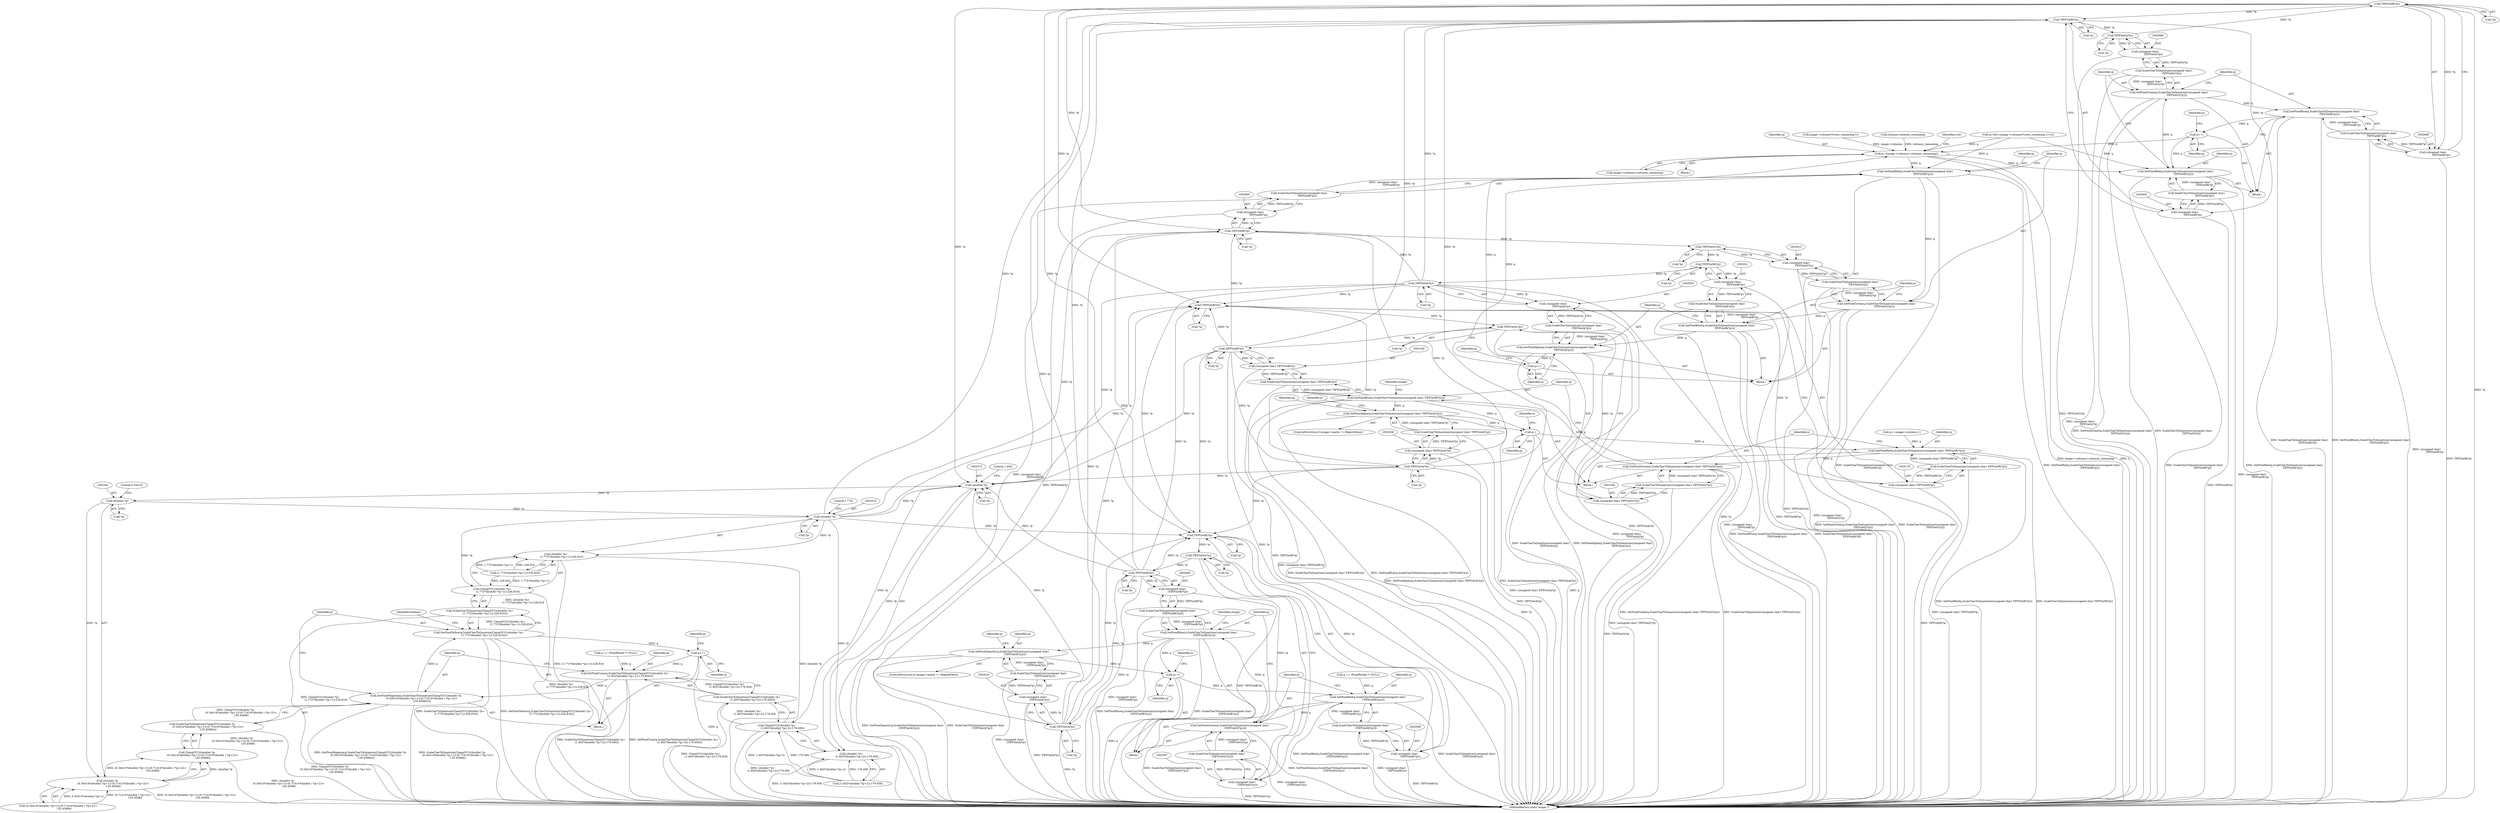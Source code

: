 digraph "0_ImageMagick_58cf5bf4fade82e3b510e8f3463a967278a3e410_0@pointer" {
"1002969" [label="(Call,TIFFGetB(*p))"];
"1002961" [label="(Call,TIFFGetG(*p))"];
"1002953" [label="(Call,TIFFGetR(*p))"];
"1003195" [label="(Call,TIFFGetB(*p))"];
"1003187" [label="(Call,TIFFGetG(*p))"];
"1003179" [label="(Call,TIFFGetR(*p))"];
"1002418" [label="(Call,(double) *p)"];
"1002390" [label="(Call,(double) *p)"];
"1002371" [label="(Call,(double) *p)"];
"1002969" [label="(Call,TIFFGetB(*p))"];
"1002620" [label="(Call,TIFFGetA(*p))"];
"1002606" [label="(Call,TIFFGetB(*p))"];
"1002598" [label="(Call,TIFFGetG(*p))"];
"1002590" [label="(Call,TIFFGetR(*p))"];
"1002930" [label="(Call,TIFFGetA(*p))"];
"1002922" [label="(Call,TIFFGetB(*p))"];
"1002914" [label="(Call,TIFFGetG(*p))"];
"1002906" [label="(Call,TIFFGetR(*p))"];
"1003209" [label="(Call,TIFFGetA(*p))"];
"1002369" [label="(Call,ClampYCC((double) *p+\n              (1.402*(double) *(p+2))-179.456))"];
"1002368" [label="(Call,ScaleCharToQuantum(ClampYCC((double) *p+\n              (1.402*(double) *(p+2))-179.456)))"];
"1002366" [label="(Call,SetPixelCyan(q,ScaleCharToQuantum(ClampYCC((double) *p+\n              (1.402*(double) *(p+2))-179.456))))"];
"1002385" [label="(Call,SetPixelMagenta(q,ScaleCharToQuantum(ClampYCC((double) *p-\n              (0.34414*(double) *(p+1))-(0.71414*(double ) *(p+2))+\n              135.45984))))"];
"1002413" [label="(Call,SetPixelYellow(q,ScaleCharToQuantum(ClampYCC((double) *p+\n              (1.772*(double) *(p+1))-226.816))))"];
"1002443" [label="(Call,q++)"];
"1002370" [label="(Call,(double) *p+\n              (1.402*(double) *(p+2))-179.456)"];
"1002389" [label="(Call,(double) *p-\n              (0.34414*(double) *(p+1))-(0.71414*(double ) *(p+2))+\n              135.45984)"];
"1002388" [label="(Call,ClampYCC((double) *p-\n              (0.34414*(double) *(p+1))-(0.71414*(double ) *(p+2))+\n              135.45984))"];
"1002387" [label="(Call,ScaleCharToQuantum(ClampYCC((double) *p-\n              (0.34414*(double) *(p+1))-(0.71414*(double ) *(p+2))+\n              135.45984)))"];
"1002416" [label="(Call,ClampYCC((double) *p+\n              (1.772*(double) *(p+1))-226.816))"];
"1002415" [label="(Call,ScaleCharToQuantum(ClampYCC((double) *p+\n              (1.772*(double) *(p+1))-226.816)))"];
"1002417" [label="(Call,(double) *p+\n              (1.772*(double) *(p+1))-226.816)"];
"1002588" [label="(Call,(unsigned char)\n              (TIFFGetR(*p)))"];
"1002587" [label="(Call,ScaleCharToQuantum((unsigned char)\n              (TIFFGetR(*p))))"];
"1002585" [label="(Call,SetPixelRed(q,ScaleCharToQuantum((unsigned char)\n              (TIFFGetR(*p)))))"];
"1002593" [label="(Call,SetPixelGreen(q,ScaleCharToQuantum((unsigned char)\n              (TIFFGetG(*p)))))"];
"1002601" [label="(Call,SetPixelBlue(q,ScaleCharToQuantum((unsigned char)\n              (TIFFGetB(*p)))))"];
"1002615" [label="(Call,SetPixelOpacity(q,ScaleCharToQuantum((unsigned char)\n                (TIFFGetA(*p)))))"];
"1002625" [label="(Call,q++)"];
"1002596" [label="(Call,(unsigned char)\n              (TIFFGetG(*p)))"];
"1002595" [label="(Call,ScaleCharToQuantum((unsigned char)\n              (TIFFGetG(*p))))"];
"1002604" [label="(Call,(unsigned char)\n              (TIFFGetB(*p)))"];
"1002603" [label="(Call,ScaleCharToQuantum((unsigned char)\n              (TIFFGetB(*p))))"];
"1002618" [label="(Call,(unsigned char)\n                (TIFFGetA(*p)))"];
"1002617" [label="(Call,ScaleCharToQuantum((unsigned char)\n                (TIFFGetA(*p))))"];
"1002904" [label="(Call,(unsigned char)\n                    TIFFGetR(*p))"];
"1002903" [label="(Call,ScaleCharToQuantum((unsigned char)\n                    TIFFGetR(*p)))"];
"1002901" [label="(Call,SetPixelRed(q,ScaleCharToQuantum((unsigned char)\n                    TIFFGetR(*p))))"];
"1002909" [label="(Call,SetPixelGreen(q,ScaleCharToQuantum((unsigned char)\n                    TIFFGetG(*p))))"];
"1002917" [label="(Call,SetPixelBlue(q,ScaleCharToQuantum((unsigned char)\n                    TIFFGetB(*p))))"];
"1002925" [label="(Call,SetPixelAlpha(q,ScaleCharToQuantum((unsigned char)\n                    TIFFGetA(*p))))"];
"1002933" [label="(Call,q++)"];
"1002981" [label="(Call,q-=(image->columns+columns_remaining))"];
"1002948" [label="(Call,SetPixelRed(q,ScaleCharToQuantum((unsigned char)\n                    TIFFGetR(*p))))"];
"1002956" [label="(Call,SetPixelGreen(q,ScaleCharToQuantum((unsigned char)\n                    TIFFGetG(*p))))"];
"1002964" [label="(Call,SetPixelBlue(q,ScaleCharToQuantum((unsigned char)\n                    TIFFGetB(*p))))"];
"1002972" [label="(Call,q++)"];
"1002912" [label="(Call,(unsigned char)\n                    TIFFGetG(*p))"];
"1002911" [label="(Call,ScaleCharToQuantum((unsigned char)\n                    TIFFGetG(*p)))"];
"1002920" [label="(Call,(unsigned char)\n                    TIFFGetB(*p))"];
"1002919" [label="(Call,ScaleCharToQuantum((unsigned char)\n                    TIFFGetB(*p)))"];
"1002928" [label="(Call,(unsigned char)\n                    TIFFGetA(*p))"];
"1002927" [label="(Call,ScaleCharToQuantum((unsigned char)\n                    TIFFGetA(*p)))"];
"1002951" [label="(Call,(unsigned char)\n                    TIFFGetR(*p))"];
"1002950" [label="(Call,ScaleCharToQuantum((unsigned char)\n                    TIFFGetR(*p)))"];
"1002959" [label="(Call,(unsigned char)\n                    TIFFGetG(*p))"];
"1002958" [label="(Call,ScaleCharToQuantum((unsigned char)\n                    TIFFGetG(*p)))"];
"1002967" [label="(Call,(unsigned char)\n                    TIFFGetB(*p))"];
"1002966" [label="(Call,ScaleCharToQuantum((unsigned char)\n                    TIFFGetB(*p)))"];
"1003177" [label="(Call,(unsigned char) TIFFGetR(*p))"];
"1003176" [label="(Call,ScaleCharToQuantum((unsigned char) TIFFGetR(*p)))"];
"1003174" [label="(Call,SetPixelRed(q,ScaleCharToQuantum((unsigned char) TIFFGetR(*p))))"];
"1003182" [label="(Call,SetPixelGreen(q,ScaleCharToQuantum((unsigned char) TIFFGetG(*p))))"];
"1003190" [label="(Call,SetPixelBlue(q,ScaleCharToQuantum((unsigned char) TIFFGetB(*p))))"];
"1003204" [label="(Call,SetPixelAlpha(q,ScaleCharToQuantum((unsigned char) TIFFGetA(*p))))"];
"1003214" [label="(Call,q--)"];
"1003185" [label="(Call,(unsigned char) TIFFGetG(*p))"];
"1003184" [label="(Call,ScaleCharToQuantum((unsigned char) TIFFGetG(*p)))"];
"1003193" [label="(Call,(unsigned char) TIFFGetB(*p))"];
"1003192" [label="(Call,ScaleCharToQuantum((unsigned char) TIFFGetB(*p)))"];
"1003207" [label="(Call,(unsigned char) TIFFGetA(*p))"];
"1003206" [label="(Call,ScaleCharToQuantum((unsigned char) TIFFGetA(*p)))"];
"1002377" [label="(Literal,1.402)"];
"1003176" [label="(Call,ScaleCharToQuantum((unsigned char) TIFFGetR(*p)))"];
"1002620" [label="(Call,TIFFGetA(*p))"];
"1002950" [label="(Call,ScaleCharToQuantum((unsigned char)\n                    TIFFGetR(*p)))"];
"1002599" [label="(Call,*p)"];
"1003172" [label="(Identifier,x)"];
"1002954" [label="(Call,*p)"];
"1003179" [label="(Call,TIFFGetR(*p))"];
"1002964" [label="(Call,SetPixelBlue(q,ScaleCharToQuantum((unsigned char)\n                    TIFFGetB(*p))))"];
"1002625" [label="(Call,q++)"];
"1002931" [label="(Call,*p)"];
"1003174" [label="(Call,SetPixelRed(q,ScaleCharToQuantum((unsigned char) TIFFGetR(*p))))"];
"1003196" [label="(Call,*p)"];
"1002586" [label="(Identifier,q)"];
"1002371" [label="(Call,(double) *p)"];
"1002902" [label="(Identifier,q)"];
"1002424" [label="(Literal,1.772)"];
"1002603" [label="(Call,ScaleCharToQuantum((unsigned char)\n              (TIFFGetB(*p))))"];
"1002930" [label="(Call,TIFFGetA(*p))"];
"1002867" [label="(Call,image->columns*(rows_remaining-1))"];
"1002416" [label="(Call,ClampYCC((double) *p+\n              (1.772*(double) *(p+1))-226.816))"];
"1002370" [label="(Call,(double) *p+\n              (1.402*(double) *(p+2))-179.456)"];
"1003173" [label="(Block,)"];
"1002926" [label="(Identifier,q)"];
"1002966" [label="(Call,ScaleCharToQuantum((unsigned char)\n                    TIFFGetB(*p)))"];
"1002983" [label="(Call,image->columns+columns_remaining)"];
"1003182" [label="(Call,SetPixelGreen(q,ScaleCharToQuantum((unsigned char) TIFFGetG(*p))))"];
"1002593" [label="(Call,SetPixelGreen(q,ScaleCharToQuantum((unsigned char)\n              (TIFFGetG(*p)))))"];
"1002444" [label="(Identifier,q)"];
"1002368" [label="(Call,ScaleCharToQuantum(ClampYCC((double) *p+\n              (1.402*(double) *(p+2))-179.456)))"];
"1002959" [label="(Call,(unsigned char)\n                    TIFFGetG(*p))"];
"1002900" [label="(Block,)"];
"1002392" [label="(Call,*p)"];
"1002609" [label="(ControlStructure,if (image->matte != MagickFalse))"];
"1002934" [label="(Identifier,q)"];
"1002394" [label="(Call,(0.34414*(double) *(p+1))-(0.71414*(double ) *(p+2))+\n              135.45984)"];
"1003190" [label="(Call,SetPixelBlue(q,ScaleCharToQuantum((unsigned char) TIFFGetB(*p))))"];
"1002951" [label="(Call,(unsigned char)\n                    TIFFGetR(*p))"];
"1002612" [label="(Identifier,image)"];
"1002910" [label="(Identifier,q)"];
"1002920" [label="(Call,(unsigned char)\n                    TIFFGetB(*p))"];
"1002595" [label="(Call,ScaleCharToQuantum((unsigned char)\n              (TIFFGetG(*p))))"];
"1002414" [label="(Identifier,q)"];
"1002953" [label="(Call,TIFFGetR(*p))"];
"1003204" [label="(Call,SetPixelAlpha(q,ScaleCharToQuantum((unsigned char) TIFFGetA(*p))))"];
"1002373" [label="(Call,*p)"];
"1002975" [label="(Identifier,p)"];
"1002962" [label="(Call,*p)"];
"1002604" [label="(Call,(unsigned char)\n              (TIFFGetB(*p)))"];
"1002601" [label="(Call,SetPixelBlue(q,ScaleCharToQuantum((unsigned char)\n              (TIFFGetB(*p)))))"];
"1002948" [label="(Call,SetPixelRed(q,ScaleCharToQuantum((unsigned char)\n                    TIFFGetR(*p))))"];
"1003215" [label="(Identifier,q)"];
"1002927" [label="(Call,ScaleCharToQuantum((unsigned char)\n                    TIFFGetA(*p)))"];
"1002961" [label="(Call,TIFFGetG(*p))"];
"1002388" [label="(Call,ClampYCC((double) *p-\n              (0.34414*(double) *(p+1))-(0.71414*(double ) *(p+2))+\n              135.45984))"];
"1002366" [label="(Call,SetPixelCyan(q,ScaleCharToQuantum(ClampYCC((double) *p+\n              (1.402*(double) *(p+2))-179.456))))"];
"1002417" [label="(Call,(double) *p+\n              (1.772*(double) *(p+1))-226.816)"];
"1003183" [label="(Identifier,q)"];
"1003213" [label="(Identifier,p)"];
"1002443" [label="(Call,q++)"];
"1002434" [label="(Identifier,indexes)"];
"1003192" [label="(Call,ScaleCharToQuantum((unsigned char) TIFFGetB(*p)))"];
"1002919" [label="(Call,ScaleCharToQuantum((unsigned char)\n                    TIFFGetB(*p)))"];
"1002396" [label="(Literal,0.34414)"];
"1002339" [label="(Call,q == (PixelPacket *) NULL)"];
"1003210" [label="(Call,*p)"];
"1002606" [label="(Call,TIFFGetB(*p))"];
"1003185" [label="(Call,(unsigned char) TIFFGetG(*p))"];
"1002862" [label="(Call,q=tile+(image->columns*(rows_remaining-1)+x))"];
"1002947" [label="(Block,)"];
"1002520" [label="(Call,q == (PixelPacket *) NULL)"];
"1002598" [label="(Call,TIFFGetG(*p))"];
"1002958" [label="(Call,ScaleCharToQuantum((unsigned char)\n                    TIFFGetG(*p)))"];
"1002915" [label="(Call,*p)"];
"1002936" [label="(Identifier,p)"];
"1003187" [label="(Call,TIFFGetG(*p))"];
"1003201" [label="(Identifier,image)"];
"1003191" [label="(Identifier,q)"];
"1002602" [label="(Identifier,q)"];
"1002617" [label="(Call,ScaleCharToQuantum((unsigned char)\n                (TIFFGetA(*p))))"];
"1002584" [label="(Block,)"];
"1003206" [label="(Call,ScaleCharToQuantum((unsigned char) TIFFGetA(*p)))"];
"1002591" [label="(Call,*p)"];
"1003175" [label="(Identifier,q)"];
"1002972" [label="(Call,q++)"];
"1002911" [label="(Call,ScaleCharToQuantum((unsigned char)\n                    TIFFGetG(*p)))"];
"1002978" [label="(Call,columns-columns_remaining)"];
"1002607" [label="(Call,*p)"];
"1002957" [label="(Identifier,q)"];
"1003406" [label="(MethodReturn,static Image *)"];
"1002590" [label="(Call,TIFFGetR(*p))"];
"1002884" [label="(Block,)"];
"1002446" [label="(Identifier,p)"];
"1002390" [label="(Call,(double) *p)"];
"1002933" [label="(Call,q++)"];
"1002969" [label="(Call,TIFFGetB(*p))"];
"1003184" [label="(Call,ScaleCharToQuantum((unsigned char) TIFFGetG(*p)))"];
"1002883" [label="(Identifier,row)"];
"1002422" [label="(Call,(1.772*(double) *(p+1))-226.816)"];
"1002618" [label="(Call,(unsigned char)\n                (TIFFGetA(*p)))"];
"1002922" [label="(Call,TIFFGetB(*p))"];
"1002901" [label="(Call,SetPixelRed(q,ScaleCharToQuantum((unsigned char)\n                    TIFFGetR(*p))))"];
"1002367" [label="(Identifier,q)"];
"1002624" [label="(Identifier,p)"];
"1003188" [label="(Call,*p)"];
"1003214" [label="(Call,q--)"];
"1003177" [label="(Call,(unsigned char) TIFFGetR(*p))"];
"1002369" [label="(Call,ClampYCC((double) *p+\n              (1.402*(double) *(p+2))-179.456))"];
"1002594" [label="(Identifier,q)"];
"1002596" [label="(Call,(unsigned char)\n              (TIFFGetG(*p)))"];
"1002365" [label="(Block,)"];
"1002981" [label="(Call,q-=(image->columns+columns_remaining))"];
"1002923" [label="(Call,*p)"];
"1002415" [label="(Call,ScaleCharToQuantum(ClampYCC((double) *p+\n              (1.772*(double) *(p+1))-226.816)))"];
"1003193" [label="(Call,(unsigned char) TIFFGetB(*p))"];
"1002375" [label="(Call,(1.402*(double) *(p+2))-179.456)"];
"1002973" [label="(Identifier,q)"];
"1003198" [label="(ControlStructure,if (image->matte != MagickFalse))"];
"1002389" [label="(Call,(double) *p-\n              (0.34414*(double) *(p+1))-(0.71414*(double ) *(p+2))+\n              135.45984)"];
"1002621" [label="(Call,*p)"];
"1002925" [label="(Call,SetPixelAlpha(q,ScaleCharToQuantum((unsigned char)\n                    TIFFGetA(*p))))"];
"1002918" [label="(Identifier,q)"];
"1002967" [label="(Call,(unsigned char)\n                    TIFFGetB(*p))"];
"1002912" [label="(Call,(unsigned char)\n                    TIFFGetG(*p))"];
"1002956" [label="(Call,SetPixelGreen(q,ScaleCharToQuantum((unsigned char)\n                    TIFFGetG(*p))))"];
"1003153" [label="(Call,q+=image->columns-1)"];
"1002420" [label="(Call,*p)"];
"1003207" [label="(Call,(unsigned char) TIFFGetA(*p))"];
"1002906" [label="(Call,TIFFGetR(*p))"];
"1003209" [label="(Call,TIFFGetA(*p))"];
"1002588" [label="(Call,(unsigned char)\n              (TIFFGetR(*p)))"];
"1002917" [label="(Call,SetPixelBlue(q,ScaleCharToQuantum((unsigned char)\n                    TIFFGetB(*p))))"];
"1002587" [label="(Call,ScaleCharToQuantum((unsigned char)\n              (TIFFGetR(*p))))"];
"1002970" [label="(Call,*p)"];
"1002965" [label="(Identifier,q)"];
"1002909" [label="(Call,SetPixelGreen(q,ScaleCharToQuantum((unsigned char)\n                    TIFFGetG(*p))))"];
"1002387" [label="(Call,ScaleCharToQuantum(ClampYCC((double) *p-\n              (0.34414*(double) *(p+1))-(0.71414*(double ) *(p+2))+\n              135.45984)))"];
"1002385" [label="(Call,SetPixelMagenta(q,ScaleCharToQuantum(ClampYCC((double) *p-\n              (0.34414*(double) *(p+1))-(0.71414*(double ) *(p+2))+\n              135.45984))))"];
"1002585" [label="(Call,SetPixelRed(q,ScaleCharToQuantum((unsigned char)\n              (TIFFGetR(*p)))))"];
"1002626" [label="(Identifier,q)"];
"1002904" [label="(Call,(unsigned char)\n                    TIFFGetR(*p))"];
"1002928" [label="(Call,(unsigned char)\n                    TIFFGetA(*p))"];
"1002616" [label="(Identifier,q)"];
"1002413" [label="(Call,SetPixelYellow(q,ScaleCharToQuantum(ClampYCC((double) *p+\n              (1.772*(double) *(p+1))-226.816))))"];
"1003180" [label="(Call,*p)"];
"1002907" [label="(Call,*p)"];
"1002386" [label="(Identifier,q)"];
"1002418" [label="(Call,(double) *p)"];
"1002914" [label="(Call,TIFFGetG(*p))"];
"1002949" [label="(Identifier,q)"];
"1003195" [label="(Call,TIFFGetB(*p))"];
"1002903" [label="(Call,ScaleCharToQuantum((unsigned char)\n                    TIFFGetR(*p)))"];
"1003205" [label="(Identifier,q)"];
"1002583" [label="(Identifier,x)"];
"1002615" [label="(Call,SetPixelOpacity(q,ScaleCharToQuantum((unsigned char)\n                (TIFFGetA(*p)))))"];
"1002982" [label="(Identifier,q)"];
"1002969" -> "1002967"  [label="AST: "];
"1002969" -> "1002970"  [label="CFG: "];
"1002970" -> "1002969"  [label="AST: "];
"1002967" -> "1002969"  [label="CFG: "];
"1002969" -> "1003406"  [label="DDG: *p"];
"1002969" -> "1002371"  [label="DDG: *p"];
"1002969" -> "1002590"  [label="DDG: *p"];
"1002969" -> "1002906"  [label="DDG: *p"];
"1002969" -> "1002953"  [label="DDG: *p"];
"1002969" -> "1002967"  [label="DDG: *p"];
"1002961" -> "1002969"  [label="DDG: *p"];
"1002969" -> "1003179"  [label="DDG: *p"];
"1002961" -> "1002959"  [label="AST: "];
"1002961" -> "1002962"  [label="CFG: "];
"1002962" -> "1002961"  [label="AST: "];
"1002959" -> "1002961"  [label="CFG: "];
"1002961" -> "1002959"  [label="DDG: *p"];
"1002953" -> "1002961"  [label="DDG: *p"];
"1002953" -> "1002951"  [label="AST: "];
"1002953" -> "1002954"  [label="CFG: "];
"1002954" -> "1002953"  [label="AST: "];
"1002951" -> "1002953"  [label="CFG: "];
"1002953" -> "1002951"  [label="DDG: *p"];
"1003195" -> "1002953"  [label="DDG: *p"];
"1002418" -> "1002953"  [label="DDG: *p"];
"1002620" -> "1002953"  [label="DDG: *p"];
"1002930" -> "1002953"  [label="DDG: *p"];
"1003209" -> "1002953"  [label="DDG: *p"];
"1002606" -> "1002953"  [label="DDG: *p"];
"1003195" -> "1003193"  [label="AST: "];
"1003195" -> "1003196"  [label="CFG: "];
"1003196" -> "1003195"  [label="AST: "];
"1003193" -> "1003195"  [label="CFG: "];
"1003195" -> "1003406"  [label="DDG: *p"];
"1003195" -> "1002371"  [label="DDG: *p"];
"1003195" -> "1002590"  [label="DDG: *p"];
"1003195" -> "1002906"  [label="DDG: *p"];
"1003195" -> "1003179"  [label="DDG: *p"];
"1003195" -> "1003193"  [label="DDG: *p"];
"1003187" -> "1003195"  [label="DDG: *p"];
"1003195" -> "1003209"  [label="DDG: *p"];
"1003187" -> "1003185"  [label="AST: "];
"1003187" -> "1003188"  [label="CFG: "];
"1003188" -> "1003187"  [label="AST: "];
"1003185" -> "1003187"  [label="CFG: "];
"1003187" -> "1003185"  [label="DDG: *p"];
"1003179" -> "1003187"  [label="DDG: *p"];
"1003179" -> "1003177"  [label="AST: "];
"1003179" -> "1003180"  [label="CFG: "];
"1003180" -> "1003179"  [label="AST: "];
"1003177" -> "1003179"  [label="CFG: "];
"1003179" -> "1003177"  [label="DDG: *p"];
"1002418" -> "1003179"  [label="DDG: *p"];
"1002620" -> "1003179"  [label="DDG: *p"];
"1002930" -> "1003179"  [label="DDG: *p"];
"1003209" -> "1003179"  [label="DDG: *p"];
"1002606" -> "1003179"  [label="DDG: *p"];
"1002418" -> "1002417"  [label="AST: "];
"1002418" -> "1002420"  [label="CFG: "];
"1002419" -> "1002418"  [label="AST: "];
"1002420" -> "1002418"  [label="AST: "];
"1002424" -> "1002418"  [label="CFG: "];
"1002418" -> "1003406"  [label="DDG: *p"];
"1002418" -> "1002371"  [label="DDG: *p"];
"1002418" -> "1002416"  [label="DDG: *p"];
"1002418" -> "1002417"  [label="DDG: *p"];
"1002390" -> "1002418"  [label="DDG: *p"];
"1002418" -> "1002590"  [label="DDG: *p"];
"1002418" -> "1002906"  [label="DDG: *p"];
"1002390" -> "1002389"  [label="AST: "];
"1002390" -> "1002392"  [label="CFG: "];
"1002391" -> "1002390"  [label="AST: "];
"1002392" -> "1002390"  [label="AST: "];
"1002396" -> "1002390"  [label="CFG: "];
"1002390" -> "1002389"  [label="DDG: *p"];
"1002371" -> "1002390"  [label="DDG: *p"];
"1002371" -> "1002370"  [label="AST: "];
"1002371" -> "1002373"  [label="CFG: "];
"1002372" -> "1002371"  [label="AST: "];
"1002373" -> "1002371"  [label="AST: "];
"1002377" -> "1002371"  [label="CFG: "];
"1002371" -> "1002369"  [label="DDG: *p"];
"1002371" -> "1002370"  [label="DDG: *p"];
"1002620" -> "1002371"  [label="DDG: *p"];
"1002930" -> "1002371"  [label="DDG: *p"];
"1003209" -> "1002371"  [label="DDG: *p"];
"1002606" -> "1002371"  [label="DDG: *p"];
"1002620" -> "1002618"  [label="AST: "];
"1002620" -> "1002621"  [label="CFG: "];
"1002621" -> "1002620"  [label="AST: "];
"1002618" -> "1002620"  [label="CFG: "];
"1002620" -> "1003406"  [label="DDG: *p"];
"1002620" -> "1002590"  [label="DDG: *p"];
"1002620" -> "1002618"  [label="DDG: *p"];
"1002606" -> "1002620"  [label="DDG: *p"];
"1002620" -> "1002906"  [label="DDG: *p"];
"1002606" -> "1002604"  [label="AST: "];
"1002606" -> "1002607"  [label="CFG: "];
"1002607" -> "1002606"  [label="AST: "];
"1002604" -> "1002606"  [label="CFG: "];
"1002606" -> "1003406"  [label="DDG: *p"];
"1002606" -> "1002590"  [label="DDG: *p"];
"1002606" -> "1002604"  [label="DDG: *p"];
"1002598" -> "1002606"  [label="DDG: *p"];
"1002606" -> "1002906"  [label="DDG: *p"];
"1002598" -> "1002596"  [label="AST: "];
"1002598" -> "1002599"  [label="CFG: "];
"1002599" -> "1002598"  [label="AST: "];
"1002596" -> "1002598"  [label="CFG: "];
"1002598" -> "1002596"  [label="DDG: *p"];
"1002590" -> "1002598"  [label="DDG: *p"];
"1002590" -> "1002588"  [label="AST: "];
"1002590" -> "1002591"  [label="CFG: "];
"1002591" -> "1002590"  [label="AST: "];
"1002588" -> "1002590"  [label="CFG: "];
"1002590" -> "1002588"  [label="DDG: *p"];
"1002930" -> "1002590"  [label="DDG: *p"];
"1003209" -> "1002590"  [label="DDG: *p"];
"1002930" -> "1002928"  [label="AST: "];
"1002930" -> "1002931"  [label="CFG: "];
"1002931" -> "1002930"  [label="AST: "];
"1002928" -> "1002930"  [label="CFG: "];
"1002930" -> "1003406"  [label="DDG: *p"];
"1002930" -> "1002906"  [label="DDG: *p"];
"1002930" -> "1002928"  [label="DDG: *p"];
"1002922" -> "1002930"  [label="DDG: *p"];
"1002922" -> "1002920"  [label="AST: "];
"1002922" -> "1002923"  [label="CFG: "];
"1002923" -> "1002922"  [label="AST: "];
"1002920" -> "1002922"  [label="CFG: "];
"1002922" -> "1002920"  [label="DDG: *p"];
"1002914" -> "1002922"  [label="DDG: *p"];
"1002914" -> "1002912"  [label="AST: "];
"1002914" -> "1002915"  [label="CFG: "];
"1002915" -> "1002914"  [label="AST: "];
"1002912" -> "1002914"  [label="CFG: "];
"1002914" -> "1002912"  [label="DDG: *p"];
"1002906" -> "1002914"  [label="DDG: *p"];
"1002906" -> "1002904"  [label="AST: "];
"1002906" -> "1002907"  [label="CFG: "];
"1002907" -> "1002906"  [label="AST: "];
"1002904" -> "1002906"  [label="CFG: "];
"1002906" -> "1002904"  [label="DDG: *p"];
"1003209" -> "1002906"  [label="DDG: *p"];
"1003209" -> "1003207"  [label="AST: "];
"1003209" -> "1003210"  [label="CFG: "];
"1003210" -> "1003209"  [label="AST: "];
"1003207" -> "1003209"  [label="CFG: "];
"1003209" -> "1003406"  [label="DDG: *p"];
"1003209" -> "1003207"  [label="DDG: *p"];
"1002369" -> "1002368"  [label="AST: "];
"1002369" -> "1002370"  [label="CFG: "];
"1002370" -> "1002369"  [label="AST: "];
"1002368" -> "1002369"  [label="CFG: "];
"1002369" -> "1003406"  [label="DDG: (double) *p+\n              (1.402*(double) *(p+2))-179.456"];
"1002369" -> "1002368"  [label="DDG: (double) *p+\n              (1.402*(double) *(p+2))-179.456"];
"1002375" -> "1002369"  [label="DDG: 1.402*(double) *(p+2)"];
"1002375" -> "1002369"  [label="DDG: 179.456"];
"1002368" -> "1002366"  [label="AST: "];
"1002366" -> "1002368"  [label="CFG: "];
"1002368" -> "1003406"  [label="DDG: ClampYCC((double) *p+\n              (1.402*(double) *(p+2))-179.456)"];
"1002368" -> "1002366"  [label="DDG: ClampYCC((double) *p+\n              (1.402*(double) *(p+2))-179.456)"];
"1002366" -> "1002365"  [label="AST: "];
"1002367" -> "1002366"  [label="AST: "];
"1002386" -> "1002366"  [label="CFG: "];
"1002366" -> "1003406"  [label="DDG: SetPixelCyan(q,ScaleCharToQuantum(ClampYCC((double) *p+\n              (1.402*(double) *(p+2))-179.456)))"];
"1002366" -> "1003406"  [label="DDG: ScaleCharToQuantum(ClampYCC((double) *p+\n              (1.402*(double) *(p+2))-179.456))"];
"1002339" -> "1002366"  [label="DDG: q"];
"1002443" -> "1002366"  [label="DDG: q"];
"1002366" -> "1002385"  [label="DDG: q"];
"1002385" -> "1002365"  [label="AST: "];
"1002385" -> "1002387"  [label="CFG: "];
"1002386" -> "1002385"  [label="AST: "];
"1002387" -> "1002385"  [label="AST: "];
"1002414" -> "1002385"  [label="CFG: "];
"1002385" -> "1003406"  [label="DDG: ScaleCharToQuantum(ClampYCC((double) *p-\n              (0.34414*(double) *(p+1))-(0.71414*(double ) *(p+2))+\n              135.45984))"];
"1002385" -> "1003406"  [label="DDG: SetPixelMagenta(q,ScaleCharToQuantum(ClampYCC((double) *p-\n              (0.34414*(double) *(p+1))-(0.71414*(double ) *(p+2))+\n              135.45984)))"];
"1002387" -> "1002385"  [label="DDG: ClampYCC((double) *p-\n              (0.34414*(double) *(p+1))-(0.71414*(double ) *(p+2))+\n              135.45984)"];
"1002385" -> "1002413"  [label="DDG: q"];
"1002413" -> "1002365"  [label="AST: "];
"1002413" -> "1002415"  [label="CFG: "];
"1002414" -> "1002413"  [label="AST: "];
"1002415" -> "1002413"  [label="AST: "];
"1002434" -> "1002413"  [label="CFG: "];
"1002413" -> "1003406"  [label="DDG: ScaleCharToQuantum(ClampYCC((double) *p+\n              (1.772*(double) *(p+1))-226.816))"];
"1002413" -> "1003406"  [label="DDG: SetPixelYellow(q,ScaleCharToQuantum(ClampYCC((double) *p+\n              (1.772*(double) *(p+1))-226.816)))"];
"1002415" -> "1002413"  [label="DDG: ClampYCC((double) *p+\n              (1.772*(double) *(p+1))-226.816)"];
"1002413" -> "1002443"  [label="DDG: q"];
"1002443" -> "1002365"  [label="AST: "];
"1002443" -> "1002444"  [label="CFG: "];
"1002444" -> "1002443"  [label="AST: "];
"1002446" -> "1002443"  [label="CFG: "];
"1002443" -> "1003406"  [label="DDG: q"];
"1002370" -> "1002375"  [label="CFG: "];
"1002375" -> "1002370"  [label="AST: "];
"1002370" -> "1003406"  [label="DDG: (1.402*(double) *(p+2))-179.456"];
"1002375" -> "1002370"  [label="DDG: 1.402*(double) *(p+2)"];
"1002375" -> "1002370"  [label="DDG: 179.456"];
"1002389" -> "1002388"  [label="AST: "];
"1002389" -> "1002394"  [label="CFG: "];
"1002394" -> "1002389"  [label="AST: "];
"1002388" -> "1002389"  [label="CFG: "];
"1002389" -> "1003406"  [label="DDG: (0.34414*(double) *(p+1))-(0.71414*(double ) *(p+2))+\n              135.45984"];
"1002389" -> "1002388"  [label="DDG: (double) *p"];
"1002389" -> "1002388"  [label="DDG: (0.34414*(double) *(p+1))-(0.71414*(double ) *(p+2))+\n              135.45984"];
"1002394" -> "1002389"  [label="DDG: 0.34414*(double) *(p+1)"];
"1002394" -> "1002389"  [label="DDG: (0.71414*(double ) *(p+2))+\n              135.45984"];
"1002388" -> "1002387"  [label="AST: "];
"1002387" -> "1002388"  [label="CFG: "];
"1002388" -> "1003406"  [label="DDG: (double) *p-\n              (0.34414*(double) *(p+1))-(0.71414*(double ) *(p+2))+\n              135.45984"];
"1002388" -> "1002387"  [label="DDG: (double) *p-\n              (0.34414*(double) *(p+1))-(0.71414*(double ) *(p+2))+\n              135.45984"];
"1002387" -> "1003406"  [label="DDG: ClampYCC((double) *p-\n              (0.34414*(double) *(p+1))-(0.71414*(double ) *(p+2))+\n              135.45984)"];
"1002416" -> "1002415"  [label="AST: "];
"1002416" -> "1002417"  [label="CFG: "];
"1002417" -> "1002416"  [label="AST: "];
"1002415" -> "1002416"  [label="CFG: "];
"1002416" -> "1003406"  [label="DDG: (double) *p+\n              (1.772*(double) *(p+1))-226.816"];
"1002416" -> "1002415"  [label="DDG: (double) *p+\n              (1.772*(double) *(p+1))-226.816"];
"1002422" -> "1002416"  [label="DDG: 1.772*(double) *(p+1)"];
"1002422" -> "1002416"  [label="DDG: 226.816"];
"1002415" -> "1003406"  [label="DDG: ClampYCC((double) *p+\n              (1.772*(double) *(p+1))-226.816)"];
"1002417" -> "1002422"  [label="CFG: "];
"1002422" -> "1002417"  [label="AST: "];
"1002417" -> "1003406"  [label="DDG: (double) *p"];
"1002417" -> "1003406"  [label="DDG: (1.772*(double) *(p+1))-226.816"];
"1002422" -> "1002417"  [label="DDG: 1.772*(double) *(p+1)"];
"1002422" -> "1002417"  [label="DDG: 226.816"];
"1002588" -> "1002587"  [label="AST: "];
"1002589" -> "1002588"  [label="AST: "];
"1002587" -> "1002588"  [label="CFG: "];
"1002588" -> "1003406"  [label="DDG: TIFFGetR(*p)"];
"1002588" -> "1002587"  [label="DDG: TIFFGetR(*p)"];
"1002587" -> "1002585"  [label="AST: "];
"1002585" -> "1002587"  [label="CFG: "];
"1002587" -> "1003406"  [label="DDG: (unsigned char)\n              (TIFFGetR(*p))"];
"1002587" -> "1002585"  [label="DDG: (unsigned char)\n              (TIFFGetR(*p))"];
"1002585" -> "1002584"  [label="AST: "];
"1002586" -> "1002585"  [label="AST: "];
"1002594" -> "1002585"  [label="CFG: "];
"1002585" -> "1003406"  [label="DDG: ScaleCharToQuantum((unsigned char)\n              (TIFFGetR(*p)))"];
"1002585" -> "1003406"  [label="DDG: SetPixelRed(q,ScaleCharToQuantum((unsigned char)\n              (TIFFGetR(*p))))"];
"1002625" -> "1002585"  [label="DDG: q"];
"1002520" -> "1002585"  [label="DDG: q"];
"1002585" -> "1002593"  [label="DDG: q"];
"1002593" -> "1002584"  [label="AST: "];
"1002593" -> "1002595"  [label="CFG: "];
"1002594" -> "1002593"  [label="AST: "];
"1002595" -> "1002593"  [label="AST: "];
"1002602" -> "1002593"  [label="CFG: "];
"1002593" -> "1003406"  [label="DDG: SetPixelGreen(q,ScaleCharToQuantum((unsigned char)\n              (TIFFGetG(*p))))"];
"1002593" -> "1003406"  [label="DDG: ScaleCharToQuantum((unsigned char)\n              (TIFFGetG(*p)))"];
"1002595" -> "1002593"  [label="DDG: (unsigned char)\n              (TIFFGetG(*p))"];
"1002593" -> "1002601"  [label="DDG: q"];
"1002601" -> "1002584"  [label="AST: "];
"1002601" -> "1002603"  [label="CFG: "];
"1002602" -> "1002601"  [label="AST: "];
"1002603" -> "1002601"  [label="AST: "];
"1002612" -> "1002601"  [label="CFG: "];
"1002601" -> "1003406"  [label="DDG: SetPixelBlue(q,ScaleCharToQuantum((unsigned char)\n              (TIFFGetB(*p))))"];
"1002601" -> "1003406"  [label="DDG: ScaleCharToQuantum((unsigned char)\n              (TIFFGetB(*p)))"];
"1002603" -> "1002601"  [label="DDG: (unsigned char)\n              (TIFFGetB(*p))"];
"1002601" -> "1002615"  [label="DDG: q"];
"1002601" -> "1002625"  [label="DDG: q"];
"1002615" -> "1002609"  [label="AST: "];
"1002615" -> "1002617"  [label="CFG: "];
"1002616" -> "1002615"  [label="AST: "];
"1002617" -> "1002615"  [label="AST: "];
"1002624" -> "1002615"  [label="CFG: "];
"1002615" -> "1003406"  [label="DDG: SetPixelOpacity(q,ScaleCharToQuantum((unsigned char)\n                (TIFFGetA(*p))))"];
"1002615" -> "1003406"  [label="DDG: ScaleCharToQuantum((unsigned char)\n                (TIFFGetA(*p)))"];
"1002617" -> "1002615"  [label="DDG: (unsigned char)\n                (TIFFGetA(*p))"];
"1002615" -> "1002625"  [label="DDG: q"];
"1002625" -> "1002584"  [label="AST: "];
"1002625" -> "1002626"  [label="CFG: "];
"1002626" -> "1002625"  [label="AST: "];
"1002583" -> "1002625"  [label="CFG: "];
"1002625" -> "1003406"  [label="DDG: q"];
"1002596" -> "1002595"  [label="AST: "];
"1002597" -> "1002596"  [label="AST: "];
"1002595" -> "1002596"  [label="CFG: "];
"1002596" -> "1003406"  [label="DDG: TIFFGetG(*p)"];
"1002596" -> "1002595"  [label="DDG: TIFFGetG(*p)"];
"1002595" -> "1003406"  [label="DDG: (unsigned char)\n              (TIFFGetG(*p))"];
"1002604" -> "1002603"  [label="AST: "];
"1002605" -> "1002604"  [label="AST: "];
"1002603" -> "1002604"  [label="CFG: "];
"1002604" -> "1003406"  [label="DDG: TIFFGetB(*p)"];
"1002604" -> "1002603"  [label="DDG: TIFFGetB(*p)"];
"1002603" -> "1003406"  [label="DDG: (unsigned char)\n              (TIFFGetB(*p))"];
"1002618" -> "1002617"  [label="AST: "];
"1002619" -> "1002618"  [label="AST: "];
"1002617" -> "1002618"  [label="CFG: "];
"1002618" -> "1003406"  [label="DDG: TIFFGetA(*p)"];
"1002618" -> "1002617"  [label="DDG: TIFFGetA(*p)"];
"1002617" -> "1003406"  [label="DDG: (unsigned char)\n                (TIFFGetA(*p))"];
"1002904" -> "1002903"  [label="AST: "];
"1002905" -> "1002904"  [label="AST: "];
"1002903" -> "1002904"  [label="CFG: "];
"1002904" -> "1003406"  [label="DDG: TIFFGetR(*p)"];
"1002904" -> "1002903"  [label="DDG: TIFFGetR(*p)"];
"1002903" -> "1002901"  [label="AST: "];
"1002901" -> "1002903"  [label="CFG: "];
"1002903" -> "1003406"  [label="DDG: (unsigned char)\n                    TIFFGetR(*p)"];
"1002903" -> "1002901"  [label="DDG: (unsigned char)\n                    TIFFGetR(*p)"];
"1002901" -> "1002900"  [label="AST: "];
"1002902" -> "1002901"  [label="AST: "];
"1002910" -> "1002901"  [label="CFG: "];
"1002901" -> "1003406"  [label="DDG: ScaleCharToQuantum((unsigned char)\n                    TIFFGetR(*p))"];
"1002901" -> "1003406"  [label="DDG: SetPixelRed(q,ScaleCharToQuantum((unsigned char)\n                    TIFFGetR(*p)))"];
"1002933" -> "1002901"  [label="DDG: q"];
"1002981" -> "1002901"  [label="DDG: q"];
"1002862" -> "1002901"  [label="DDG: q"];
"1002901" -> "1002909"  [label="DDG: q"];
"1002909" -> "1002900"  [label="AST: "];
"1002909" -> "1002911"  [label="CFG: "];
"1002910" -> "1002909"  [label="AST: "];
"1002911" -> "1002909"  [label="AST: "];
"1002918" -> "1002909"  [label="CFG: "];
"1002909" -> "1003406"  [label="DDG: SetPixelGreen(q,ScaleCharToQuantum((unsigned char)\n                    TIFFGetG(*p)))"];
"1002909" -> "1003406"  [label="DDG: ScaleCharToQuantum((unsigned char)\n                    TIFFGetG(*p))"];
"1002911" -> "1002909"  [label="DDG: (unsigned char)\n                    TIFFGetG(*p)"];
"1002909" -> "1002917"  [label="DDG: q"];
"1002917" -> "1002900"  [label="AST: "];
"1002917" -> "1002919"  [label="CFG: "];
"1002918" -> "1002917"  [label="AST: "];
"1002919" -> "1002917"  [label="AST: "];
"1002926" -> "1002917"  [label="CFG: "];
"1002917" -> "1003406"  [label="DDG: ScaleCharToQuantum((unsigned char)\n                    TIFFGetB(*p))"];
"1002917" -> "1003406"  [label="DDG: SetPixelBlue(q,ScaleCharToQuantum((unsigned char)\n                    TIFFGetB(*p)))"];
"1002919" -> "1002917"  [label="DDG: (unsigned char)\n                    TIFFGetB(*p)"];
"1002917" -> "1002925"  [label="DDG: q"];
"1002925" -> "1002900"  [label="AST: "];
"1002925" -> "1002927"  [label="CFG: "];
"1002926" -> "1002925"  [label="AST: "];
"1002927" -> "1002925"  [label="AST: "];
"1002934" -> "1002925"  [label="CFG: "];
"1002925" -> "1003406"  [label="DDG: ScaleCharToQuantum((unsigned char)\n                    TIFFGetA(*p))"];
"1002925" -> "1003406"  [label="DDG: SetPixelAlpha(q,ScaleCharToQuantum((unsigned char)\n                    TIFFGetA(*p)))"];
"1002927" -> "1002925"  [label="DDG: (unsigned char)\n                    TIFFGetA(*p)"];
"1002925" -> "1002933"  [label="DDG: q"];
"1002933" -> "1002900"  [label="AST: "];
"1002933" -> "1002934"  [label="CFG: "];
"1002934" -> "1002933"  [label="AST: "];
"1002936" -> "1002933"  [label="CFG: "];
"1002933" -> "1002981"  [label="DDG: q"];
"1002981" -> "1002884"  [label="AST: "];
"1002981" -> "1002983"  [label="CFG: "];
"1002982" -> "1002981"  [label="AST: "];
"1002983" -> "1002981"  [label="AST: "];
"1002883" -> "1002981"  [label="CFG: "];
"1002981" -> "1003406"  [label="DDG: image->columns+columns_remaining"];
"1002981" -> "1003406"  [label="DDG: q"];
"1002981" -> "1002948"  [label="DDG: q"];
"1002867" -> "1002981"  [label="DDG: image->columns"];
"1002978" -> "1002981"  [label="DDG: columns_remaining"];
"1002862" -> "1002981"  [label="DDG: q"];
"1002972" -> "1002981"  [label="DDG: q"];
"1002948" -> "1002947"  [label="AST: "];
"1002948" -> "1002950"  [label="CFG: "];
"1002949" -> "1002948"  [label="AST: "];
"1002950" -> "1002948"  [label="AST: "];
"1002957" -> "1002948"  [label="CFG: "];
"1002948" -> "1003406"  [label="DDG: ScaleCharToQuantum((unsigned char)\n                    TIFFGetR(*p))"];
"1002948" -> "1003406"  [label="DDG: SetPixelRed(q,ScaleCharToQuantum((unsigned char)\n                    TIFFGetR(*p)))"];
"1002862" -> "1002948"  [label="DDG: q"];
"1002972" -> "1002948"  [label="DDG: q"];
"1002950" -> "1002948"  [label="DDG: (unsigned char)\n                    TIFFGetR(*p)"];
"1002948" -> "1002956"  [label="DDG: q"];
"1002956" -> "1002947"  [label="AST: "];
"1002956" -> "1002958"  [label="CFG: "];
"1002957" -> "1002956"  [label="AST: "];
"1002958" -> "1002956"  [label="AST: "];
"1002965" -> "1002956"  [label="CFG: "];
"1002956" -> "1003406"  [label="DDG: ScaleCharToQuantum((unsigned char)\n                    TIFFGetG(*p))"];
"1002956" -> "1003406"  [label="DDG: SetPixelGreen(q,ScaleCharToQuantum((unsigned char)\n                    TIFFGetG(*p)))"];
"1002958" -> "1002956"  [label="DDG: (unsigned char)\n                    TIFFGetG(*p)"];
"1002956" -> "1002964"  [label="DDG: q"];
"1002964" -> "1002947"  [label="AST: "];
"1002964" -> "1002966"  [label="CFG: "];
"1002965" -> "1002964"  [label="AST: "];
"1002966" -> "1002964"  [label="AST: "];
"1002973" -> "1002964"  [label="CFG: "];
"1002964" -> "1003406"  [label="DDG: ScaleCharToQuantum((unsigned char)\n                    TIFFGetB(*p))"];
"1002964" -> "1003406"  [label="DDG: SetPixelBlue(q,ScaleCharToQuantum((unsigned char)\n                    TIFFGetB(*p)))"];
"1002966" -> "1002964"  [label="DDG: (unsigned char)\n                    TIFFGetB(*p)"];
"1002964" -> "1002972"  [label="DDG: q"];
"1002972" -> "1002947"  [label="AST: "];
"1002972" -> "1002973"  [label="CFG: "];
"1002973" -> "1002972"  [label="AST: "];
"1002975" -> "1002972"  [label="CFG: "];
"1002912" -> "1002911"  [label="AST: "];
"1002913" -> "1002912"  [label="AST: "];
"1002911" -> "1002912"  [label="CFG: "];
"1002912" -> "1003406"  [label="DDG: TIFFGetG(*p)"];
"1002912" -> "1002911"  [label="DDG: TIFFGetG(*p)"];
"1002911" -> "1003406"  [label="DDG: (unsigned char)\n                    TIFFGetG(*p)"];
"1002920" -> "1002919"  [label="AST: "];
"1002921" -> "1002920"  [label="AST: "];
"1002919" -> "1002920"  [label="CFG: "];
"1002920" -> "1003406"  [label="DDG: TIFFGetB(*p)"];
"1002920" -> "1002919"  [label="DDG: TIFFGetB(*p)"];
"1002919" -> "1003406"  [label="DDG: (unsigned char)\n                    TIFFGetB(*p)"];
"1002928" -> "1002927"  [label="AST: "];
"1002929" -> "1002928"  [label="AST: "];
"1002927" -> "1002928"  [label="CFG: "];
"1002928" -> "1003406"  [label="DDG: TIFFGetA(*p)"];
"1002928" -> "1002927"  [label="DDG: TIFFGetA(*p)"];
"1002927" -> "1003406"  [label="DDG: (unsigned char)\n                    TIFFGetA(*p)"];
"1002951" -> "1002950"  [label="AST: "];
"1002952" -> "1002951"  [label="AST: "];
"1002950" -> "1002951"  [label="CFG: "];
"1002951" -> "1003406"  [label="DDG: TIFFGetR(*p)"];
"1002951" -> "1002950"  [label="DDG: TIFFGetR(*p)"];
"1002950" -> "1003406"  [label="DDG: (unsigned char)\n                    TIFFGetR(*p)"];
"1002959" -> "1002958"  [label="AST: "];
"1002960" -> "1002959"  [label="AST: "];
"1002958" -> "1002959"  [label="CFG: "];
"1002959" -> "1003406"  [label="DDG: TIFFGetG(*p)"];
"1002959" -> "1002958"  [label="DDG: TIFFGetG(*p)"];
"1002958" -> "1003406"  [label="DDG: (unsigned char)\n                    TIFFGetG(*p)"];
"1002967" -> "1002966"  [label="AST: "];
"1002968" -> "1002967"  [label="AST: "];
"1002966" -> "1002967"  [label="CFG: "];
"1002967" -> "1003406"  [label="DDG: TIFFGetB(*p)"];
"1002967" -> "1002966"  [label="DDG: TIFFGetB(*p)"];
"1002966" -> "1003406"  [label="DDG: (unsigned char)\n                    TIFFGetB(*p)"];
"1003177" -> "1003176"  [label="AST: "];
"1003178" -> "1003177"  [label="AST: "];
"1003176" -> "1003177"  [label="CFG: "];
"1003177" -> "1003406"  [label="DDG: TIFFGetR(*p)"];
"1003177" -> "1003176"  [label="DDG: TIFFGetR(*p)"];
"1003176" -> "1003174"  [label="AST: "];
"1003174" -> "1003176"  [label="CFG: "];
"1003176" -> "1003406"  [label="DDG: (unsigned char) TIFFGetR(*p)"];
"1003176" -> "1003174"  [label="DDG: (unsigned char) TIFFGetR(*p)"];
"1003174" -> "1003173"  [label="AST: "];
"1003175" -> "1003174"  [label="AST: "];
"1003183" -> "1003174"  [label="CFG: "];
"1003174" -> "1003406"  [label="DDG: SetPixelRed(q,ScaleCharToQuantum((unsigned char) TIFFGetR(*p)))"];
"1003174" -> "1003406"  [label="DDG: ScaleCharToQuantum((unsigned char) TIFFGetR(*p))"];
"1003214" -> "1003174"  [label="DDG: q"];
"1003153" -> "1003174"  [label="DDG: q"];
"1003174" -> "1003182"  [label="DDG: q"];
"1003182" -> "1003173"  [label="AST: "];
"1003182" -> "1003184"  [label="CFG: "];
"1003183" -> "1003182"  [label="AST: "];
"1003184" -> "1003182"  [label="AST: "];
"1003191" -> "1003182"  [label="CFG: "];
"1003182" -> "1003406"  [label="DDG: SetPixelGreen(q,ScaleCharToQuantum((unsigned char) TIFFGetG(*p)))"];
"1003182" -> "1003406"  [label="DDG: ScaleCharToQuantum((unsigned char) TIFFGetG(*p))"];
"1003184" -> "1003182"  [label="DDG: (unsigned char) TIFFGetG(*p)"];
"1003182" -> "1003190"  [label="DDG: q"];
"1003190" -> "1003173"  [label="AST: "];
"1003190" -> "1003192"  [label="CFG: "];
"1003191" -> "1003190"  [label="AST: "];
"1003192" -> "1003190"  [label="AST: "];
"1003201" -> "1003190"  [label="CFG: "];
"1003190" -> "1003406"  [label="DDG: SetPixelBlue(q,ScaleCharToQuantum((unsigned char) TIFFGetB(*p)))"];
"1003190" -> "1003406"  [label="DDG: ScaleCharToQuantum((unsigned char) TIFFGetB(*p))"];
"1003192" -> "1003190"  [label="DDG: (unsigned char) TIFFGetB(*p)"];
"1003190" -> "1003204"  [label="DDG: q"];
"1003190" -> "1003214"  [label="DDG: q"];
"1003204" -> "1003198"  [label="AST: "];
"1003204" -> "1003206"  [label="CFG: "];
"1003205" -> "1003204"  [label="AST: "];
"1003206" -> "1003204"  [label="AST: "];
"1003213" -> "1003204"  [label="CFG: "];
"1003204" -> "1003406"  [label="DDG: ScaleCharToQuantum((unsigned char) TIFFGetA(*p))"];
"1003204" -> "1003406"  [label="DDG: SetPixelAlpha(q,ScaleCharToQuantum((unsigned char) TIFFGetA(*p)))"];
"1003206" -> "1003204"  [label="DDG: (unsigned char) TIFFGetA(*p)"];
"1003204" -> "1003214"  [label="DDG: q"];
"1003214" -> "1003173"  [label="AST: "];
"1003214" -> "1003215"  [label="CFG: "];
"1003215" -> "1003214"  [label="AST: "];
"1003172" -> "1003214"  [label="CFG: "];
"1003214" -> "1003406"  [label="DDG: q"];
"1003185" -> "1003184"  [label="AST: "];
"1003186" -> "1003185"  [label="AST: "];
"1003184" -> "1003185"  [label="CFG: "];
"1003185" -> "1003406"  [label="DDG: TIFFGetG(*p)"];
"1003185" -> "1003184"  [label="DDG: TIFFGetG(*p)"];
"1003184" -> "1003406"  [label="DDG: (unsigned char) TIFFGetG(*p)"];
"1003193" -> "1003192"  [label="AST: "];
"1003194" -> "1003193"  [label="AST: "];
"1003192" -> "1003193"  [label="CFG: "];
"1003193" -> "1003406"  [label="DDG: TIFFGetB(*p)"];
"1003193" -> "1003192"  [label="DDG: TIFFGetB(*p)"];
"1003192" -> "1003406"  [label="DDG: (unsigned char) TIFFGetB(*p)"];
"1003207" -> "1003206"  [label="AST: "];
"1003208" -> "1003207"  [label="AST: "];
"1003206" -> "1003207"  [label="CFG: "];
"1003207" -> "1003406"  [label="DDG: TIFFGetA(*p)"];
"1003207" -> "1003206"  [label="DDG: TIFFGetA(*p)"];
"1003206" -> "1003406"  [label="DDG: (unsigned char) TIFFGetA(*p)"];
}
